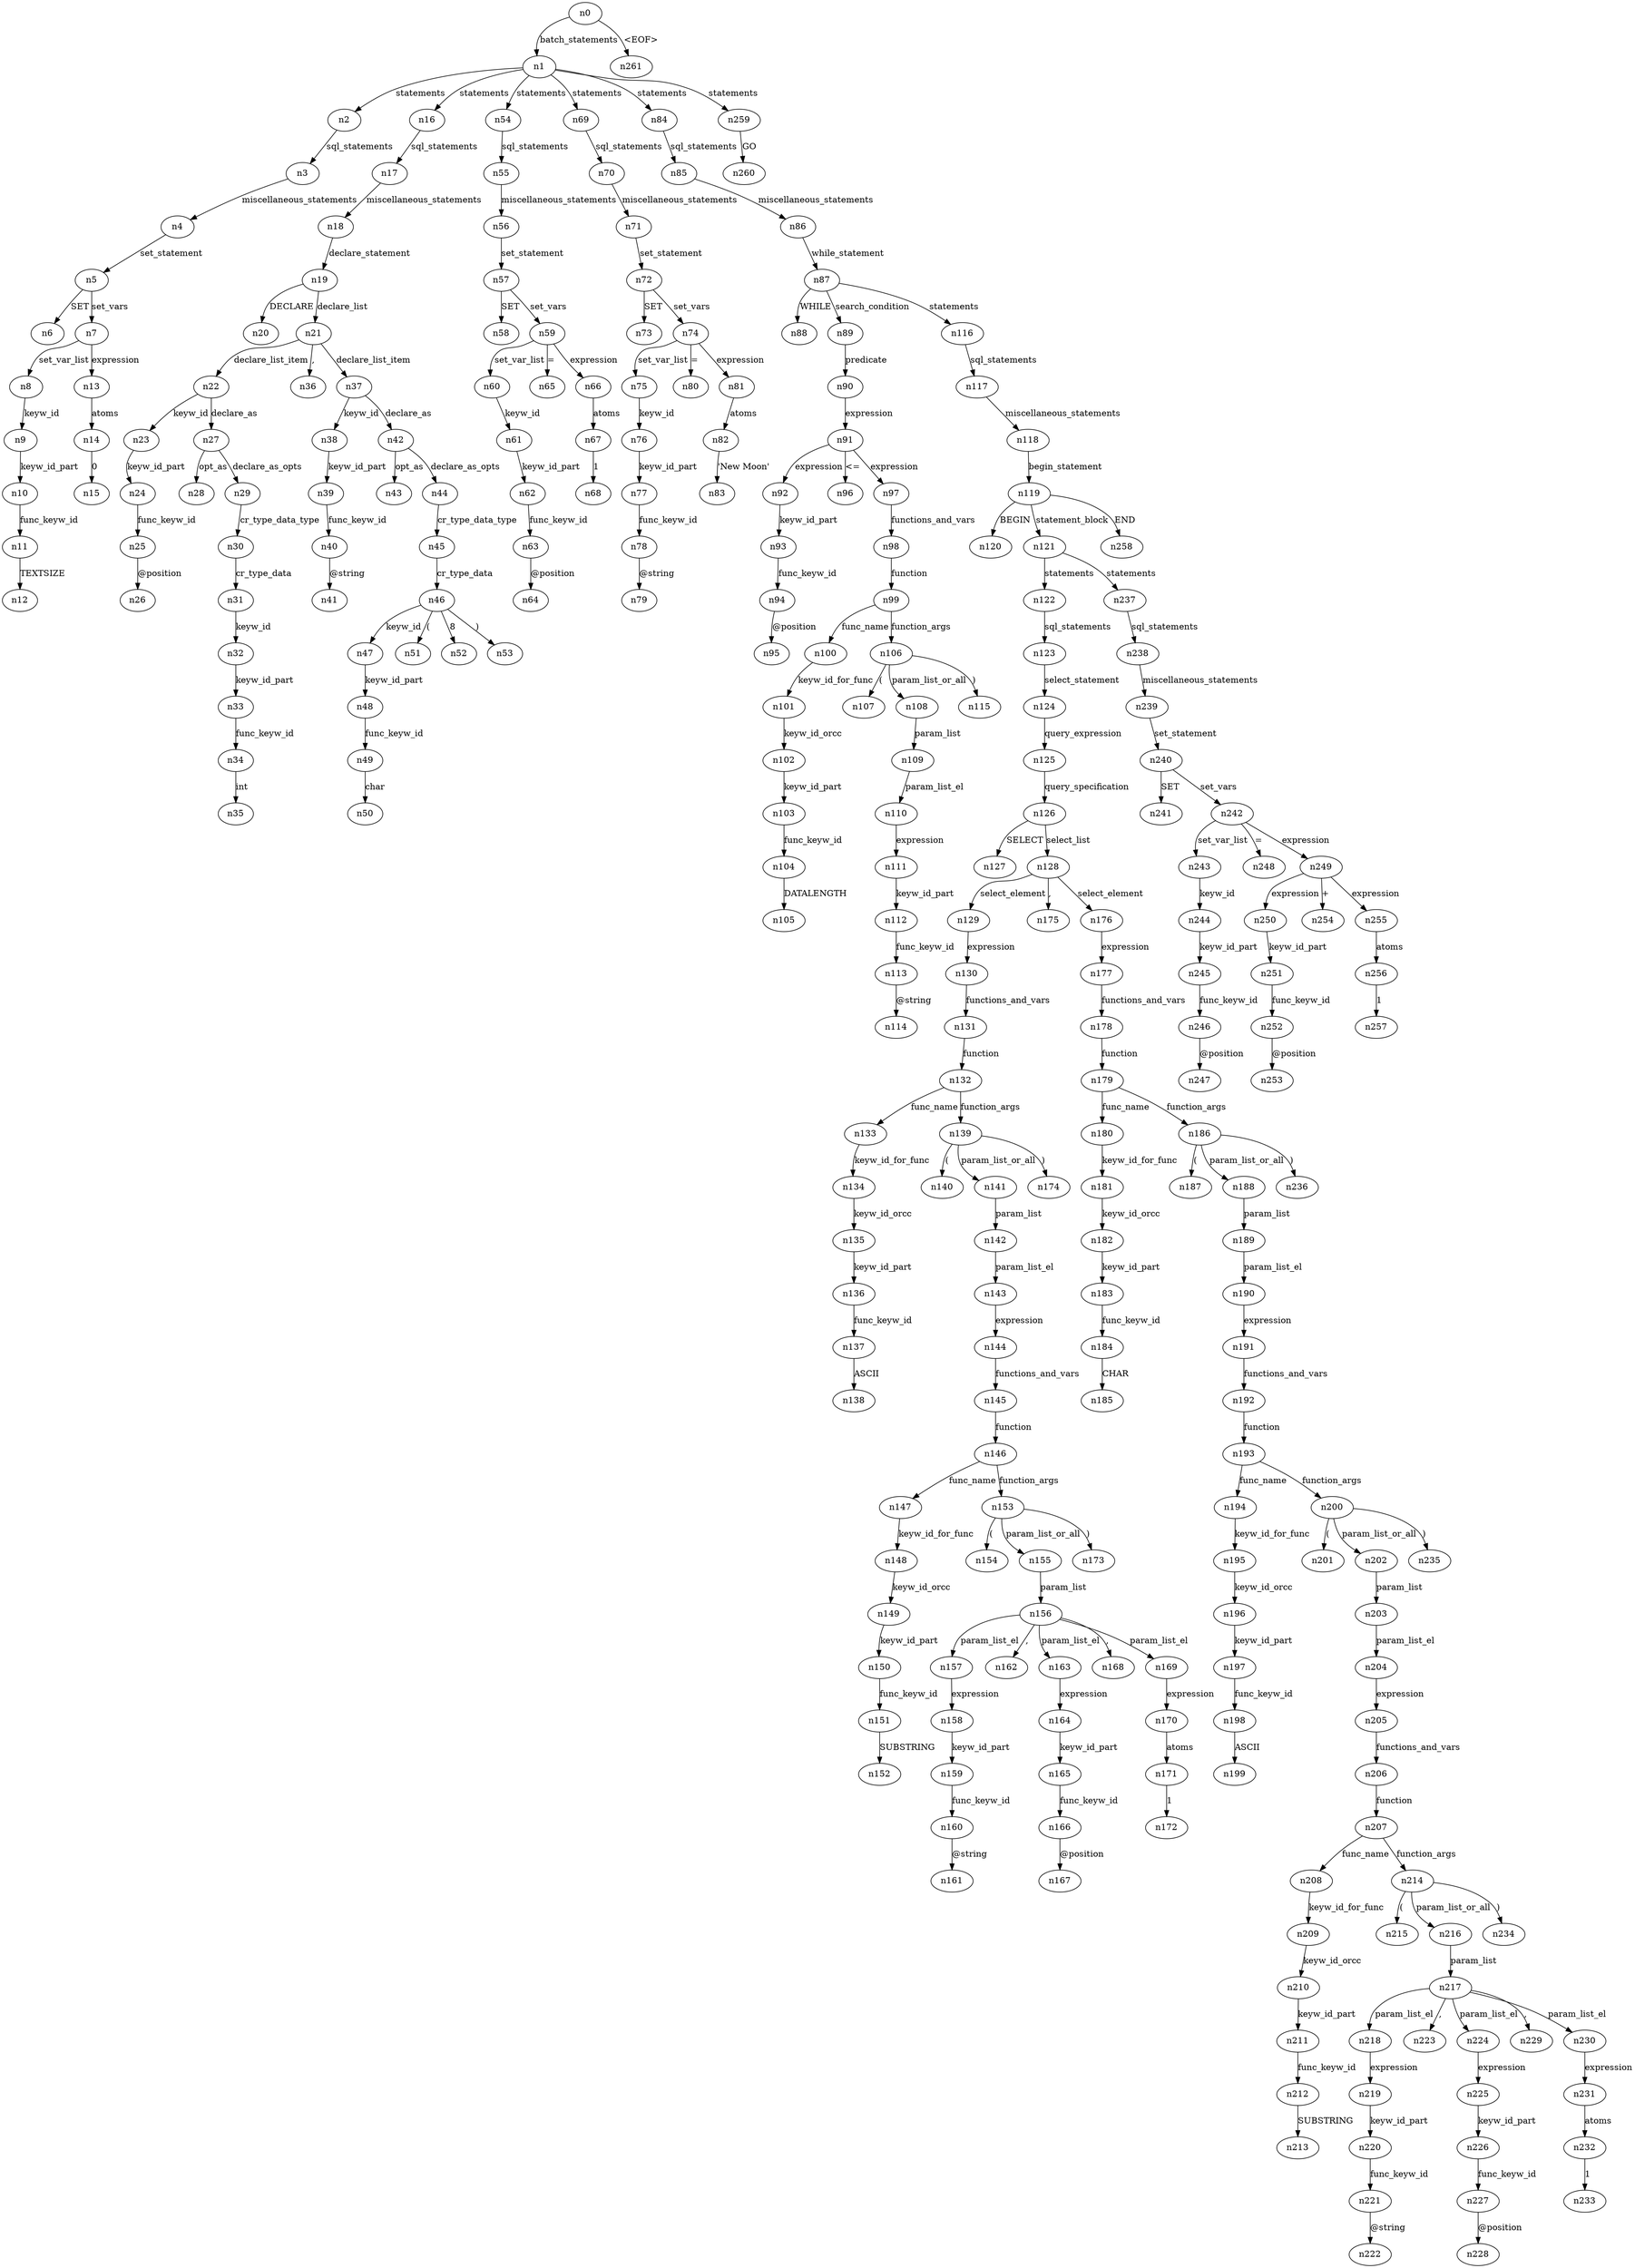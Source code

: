 digraph ParseTree {
  n0 -> n1 [label="batch_statements"];
  n1 -> n2 [label="statements"];
  n2 -> n3 [label="sql_statements"];
  n3 -> n4 [label="miscellaneous_statements"];
  n4 -> n5 [label="set_statement"];
  n5 -> n6 [label="SET"];
  n5 -> n7 [label="set_vars"];
  n7 -> n8 [label="set_var_list"];
  n8 -> n9 [label="keyw_id"];
  n9 -> n10 [label="keyw_id_part"];
  n10 -> n11 [label="func_keyw_id"];
  n11 -> n12 [label="TEXTSIZE"];
  n7 -> n13 [label="expression"];
  n13 -> n14 [label="atoms"];
  n14 -> n15 [label="0"];
  n1 -> n16 [label="statements"];
  n16 -> n17 [label="sql_statements"];
  n17 -> n18 [label="miscellaneous_statements"];
  n18 -> n19 [label="declare_statement"];
  n19 -> n20 [label="DECLARE"];
  n19 -> n21 [label="declare_list"];
  n21 -> n22 [label="declare_list_item"];
  n22 -> n23 [label="keyw_id"];
  n23 -> n24 [label="keyw_id_part"];
  n24 -> n25 [label="func_keyw_id"];
  n25 -> n26 [label="@position"];
  n22 -> n27 [label="declare_as"];
  n27 -> n28 [label="opt_as"];
  n27 -> n29 [label="declare_as_opts"];
  n29 -> n30 [label="cr_type_data_type"];
  n30 -> n31 [label="cr_type_data"];
  n31 -> n32 [label="keyw_id"];
  n32 -> n33 [label="keyw_id_part"];
  n33 -> n34 [label="func_keyw_id"];
  n34 -> n35 [label="int"];
  n21 -> n36 [label=","];
  n21 -> n37 [label="declare_list_item"];
  n37 -> n38 [label="keyw_id"];
  n38 -> n39 [label="keyw_id_part"];
  n39 -> n40 [label="func_keyw_id"];
  n40 -> n41 [label="@string"];
  n37 -> n42 [label="declare_as"];
  n42 -> n43 [label="opt_as"];
  n42 -> n44 [label="declare_as_opts"];
  n44 -> n45 [label="cr_type_data_type"];
  n45 -> n46 [label="cr_type_data"];
  n46 -> n47 [label="keyw_id"];
  n47 -> n48 [label="keyw_id_part"];
  n48 -> n49 [label="func_keyw_id"];
  n49 -> n50 [label="char"];
  n46 -> n51 [label="("];
  n46 -> n52 [label="8"];
  n46 -> n53 [label=")"];
  n1 -> n54 [label="statements"];
  n54 -> n55 [label="sql_statements"];
  n55 -> n56 [label="miscellaneous_statements"];
  n56 -> n57 [label="set_statement"];
  n57 -> n58 [label="SET"];
  n57 -> n59 [label="set_vars"];
  n59 -> n60 [label="set_var_list"];
  n60 -> n61 [label="keyw_id"];
  n61 -> n62 [label="keyw_id_part"];
  n62 -> n63 [label="func_keyw_id"];
  n63 -> n64 [label="@position"];
  n59 -> n65 [label="="];
  n59 -> n66 [label="expression"];
  n66 -> n67 [label="atoms"];
  n67 -> n68 [label="1"];
  n1 -> n69 [label="statements"];
  n69 -> n70 [label="sql_statements"];
  n70 -> n71 [label="miscellaneous_statements"];
  n71 -> n72 [label="set_statement"];
  n72 -> n73 [label="SET"];
  n72 -> n74 [label="set_vars"];
  n74 -> n75 [label="set_var_list"];
  n75 -> n76 [label="keyw_id"];
  n76 -> n77 [label="keyw_id_part"];
  n77 -> n78 [label="func_keyw_id"];
  n78 -> n79 [label="@string"];
  n74 -> n80 [label="="];
  n74 -> n81 [label="expression"];
  n81 -> n82 [label="atoms"];
  n82 -> n83 [label="'New Moon'"];
  n1 -> n84 [label="statements"];
  n84 -> n85 [label="sql_statements"];
  n85 -> n86 [label="miscellaneous_statements"];
  n86 -> n87 [label="while_statement"];
  n87 -> n88 [label="WHILE"];
  n87 -> n89 [label="search_condition"];
  n89 -> n90 [label="predicate"];
  n90 -> n91 [label="expression"];
  n91 -> n92 [label="expression"];
  n92 -> n93 [label="keyw_id_part"];
  n93 -> n94 [label="func_keyw_id"];
  n94 -> n95 [label="@position"];
  n91 -> n96 [label="<="];
  n91 -> n97 [label="expression"];
  n97 -> n98 [label="functions_and_vars"];
  n98 -> n99 [label="function"];
  n99 -> n100 [label="func_name"];
  n100 -> n101 [label="keyw_id_for_func"];
  n101 -> n102 [label="keyw_id_orcc"];
  n102 -> n103 [label="keyw_id_part"];
  n103 -> n104 [label="func_keyw_id"];
  n104 -> n105 [label="DATALENGTH"];
  n99 -> n106 [label="function_args"];
  n106 -> n107 [label="("];
  n106 -> n108 [label="param_list_or_all"];
  n108 -> n109 [label="param_list"];
  n109 -> n110 [label="param_list_el"];
  n110 -> n111 [label="expression"];
  n111 -> n112 [label="keyw_id_part"];
  n112 -> n113 [label="func_keyw_id"];
  n113 -> n114 [label="@string"];
  n106 -> n115 [label=")"];
  n87 -> n116 [label="statements"];
  n116 -> n117 [label="sql_statements"];
  n117 -> n118 [label="miscellaneous_statements"];
  n118 -> n119 [label="begin_statement"];
  n119 -> n120 [label="BEGIN"];
  n119 -> n121 [label="statement_block"];
  n121 -> n122 [label="statements"];
  n122 -> n123 [label="sql_statements"];
  n123 -> n124 [label="select_statement"];
  n124 -> n125 [label="query_expression"];
  n125 -> n126 [label="query_specification"];
  n126 -> n127 [label="SELECT"];
  n126 -> n128 [label="select_list"];
  n128 -> n129 [label="select_element"];
  n129 -> n130 [label="expression"];
  n130 -> n131 [label="functions_and_vars"];
  n131 -> n132 [label="function"];
  n132 -> n133 [label="func_name"];
  n133 -> n134 [label="keyw_id_for_func"];
  n134 -> n135 [label="keyw_id_orcc"];
  n135 -> n136 [label="keyw_id_part"];
  n136 -> n137 [label="func_keyw_id"];
  n137 -> n138 [label="ASCII"];
  n132 -> n139 [label="function_args"];
  n139 -> n140 [label="("];
  n139 -> n141 [label="param_list_or_all"];
  n141 -> n142 [label="param_list"];
  n142 -> n143 [label="param_list_el"];
  n143 -> n144 [label="expression"];
  n144 -> n145 [label="functions_and_vars"];
  n145 -> n146 [label="function"];
  n146 -> n147 [label="func_name"];
  n147 -> n148 [label="keyw_id_for_func"];
  n148 -> n149 [label="keyw_id_orcc"];
  n149 -> n150 [label="keyw_id_part"];
  n150 -> n151 [label="func_keyw_id"];
  n151 -> n152 [label="SUBSTRING"];
  n146 -> n153 [label="function_args"];
  n153 -> n154 [label="("];
  n153 -> n155 [label="param_list_or_all"];
  n155 -> n156 [label="param_list"];
  n156 -> n157 [label="param_list_el"];
  n157 -> n158 [label="expression"];
  n158 -> n159 [label="keyw_id_part"];
  n159 -> n160 [label="func_keyw_id"];
  n160 -> n161 [label="@string"];
  n156 -> n162 [label=","];
  n156 -> n163 [label="param_list_el"];
  n163 -> n164 [label="expression"];
  n164 -> n165 [label="keyw_id_part"];
  n165 -> n166 [label="func_keyw_id"];
  n166 -> n167 [label="@position"];
  n156 -> n168 [label=","];
  n156 -> n169 [label="param_list_el"];
  n169 -> n170 [label="expression"];
  n170 -> n171 [label="atoms"];
  n171 -> n172 [label="1"];
  n153 -> n173 [label=")"];
  n139 -> n174 [label=")"];
  n128 -> n175 [label=","];
  n128 -> n176 [label="select_element"];
  n176 -> n177 [label="expression"];
  n177 -> n178 [label="functions_and_vars"];
  n178 -> n179 [label="function"];
  n179 -> n180 [label="func_name"];
  n180 -> n181 [label="keyw_id_for_func"];
  n181 -> n182 [label="keyw_id_orcc"];
  n182 -> n183 [label="keyw_id_part"];
  n183 -> n184 [label="func_keyw_id"];
  n184 -> n185 [label="CHAR"];
  n179 -> n186 [label="function_args"];
  n186 -> n187 [label="("];
  n186 -> n188 [label="param_list_or_all"];
  n188 -> n189 [label="param_list"];
  n189 -> n190 [label="param_list_el"];
  n190 -> n191 [label="expression"];
  n191 -> n192 [label="functions_and_vars"];
  n192 -> n193 [label="function"];
  n193 -> n194 [label="func_name"];
  n194 -> n195 [label="keyw_id_for_func"];
  n195 -> n196 [label="keyw_id_orcc"];
  n196 -> n197 [label="keyw_id_part"];
  n197 -> n198 [label="func_keyw_id"];
  n198 -> n199 [label="ASCII"];
  n193 -> n200 [label="function_args"];
  n200 -> n201 [label="("];
  n200 -> n202 [label="param_list_or_all"];
  n202 -> n203 [label="param_list"];
  n203 -> n204 [label="param_list_el"];
  n204 -> n205 [label="expression"];
  n205 -> n206 [label="functions_and_vars"];
  n206 -> n207 [label="function"];
  n207 -> n208 [label="func_name"];
  n208 -> n209 [label="keyw_id_for_func"];
  n209 -> n210 [label="keyw_id_orcc"];
  n210 -> n211 [label="keyw_id_part"];
  n211 -> n212 [label="func_keyw_id"];
  n212 -> n213 [label="SUBSTRING"];
  n207 -> n214 [label="function_args"];
  n214 -> n215 [label="("];
  n214 -> n216 [label="param_list_or_all"];
  n216 -> n217 [label="param_list"];
  n217 -> n218 [label="param_list_el"];
  n218 -> n219 [label="expression"];
  n219 -> n220 [label="keyw_id_part"];
  n220 -> n221 [label="func_keyw_id"];
  n221 -> n222 [label="@string"];
  n217 -> n223 [label=","];
  n217 -> n224 [label="param_list_el"];
  n224 -> n225 [label="expression"];
  n225 -> n226 [label="keyw_id_part"];
  n226 -> n227 [label="func_keyw_id"];
  n227 -> n228 [label="@position"];
  n217 -> n229 [label=","];
  n217 -> n230 [label="param_list_el"];
  n230 -> n231 [label="expression"];
  n231 -> n232 [label="atoms"];
  n232 -> n233 [label="1"];
  n214 -> n234 [label=")"];
  n200 -> n235 [label=")"];
  n186 -> n236 [label=")"];
  n121 -> n237 [label="statements"];
  n237 -> n238 [label="sql_statements"];
  n238 -> n239 [label="miscellaneous_statements"];
  n239 -> n240 [label="set_statement"];
  n240 -> n241 [label="SET"];
  n240 -> n242 [label="set_vars"];
  n242 -> n243 [label="set_var_list"];
  n243 -> n244 [label="keyw_id"];
  n244 -> n245 [label="keyw_id_part"];
  n245 -> n246 [label="func_keyw_id"];
  n246 -> n247 [label="@position"];
  n242 -> n248 [label="="];
  n242 -> n249 [label="expression"];
  n249 -> n250 [label="expression"];
  n250 -> n251 [label="keyw_id_part"];
  n251 -> n252 [label="func_keyw_id"];
  n252 -> n253 [label="@position"];
  n249 -> n254 [label="+"];
  n249 -> n255 [label="expression"];
  n255 -> n256 [label="atoms"];
  n256 -> n257 [label="1"];
  n119 -> n258 [label="END"];
  n1 -> n259 [label="statements"];
  n259 -> n260 [label="GO"];
  n0 -> n261 [label="<EOF>"];
}